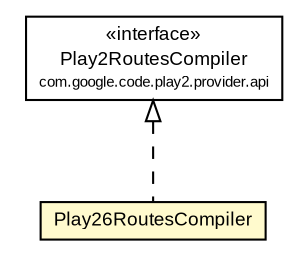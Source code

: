 #!/usr/local/bin/dot
#
# Class diagram 
# Generated by UMLGraph version R5_6-24-gf6e263 (http://www.umlgraph.org/)
#

digraph G {
	edge [fontname="arial",fontsize=10,labelfontname="arial",labelfontsize=10];
	node [fontname="arial",fontsize=10,shape=plaintext];
	nodesep=0.25;
	ranksep=0.5;
	// com.google.code.play2.provider.play26.Play26RoutesCompiler
	c430 [label=<<table title="com.google.code.play2.provider.play26.Play26RoutesCompiler" border="0" cellborder="1" cellspacing="0" cellpadding="2" port="p" bgcolor="lemonChiffon" href="./Play26RoutesCompiler.html">
		<tr><td><table border="0" cellspacing="0" cellpadding="1">
<tr><td align="center" balign="center"> Play26RoutesCompiler </td></tr>
		</table></td></tr>
		</table>>, URL="./Play26RoutesCompiler.html", fontname="arial", fontcolor="black", fontsize=9.0];
	//com.google.code.play2.provider.play26.Play26RoutesCompiler implements com.google.code.play2.provider.api.Play2RoutesCompiler
	c449:p -> c430:p [dir=back,arrowtail=empty,style=dashed];
	// com.google.code.play2.provider.api.Play2RoutesCompiler
	c449 [label=<<table title="com.google.code.play2.provider.api.Play2RoutesCompiler" border="0" cellborder="1" cellspacing="0" cellpadding="2" port="p">
		<tr><td><table border="0" cellspacing="0" cellpadding="1">
<tr><td align="center" balign="center"> &#171;interface&#187; </td></tr>
<tr><td align="center" balign="center"> Play2RoutesCompiler </td></tr>
<tr><td align="center" balign="center"><font point-size="7.0"> com.google.code.play2.provider.api </font></td></tr>
		</table></td></tr>
		</table>>, URL="null", fontname="arial", fontcolor="black", fontsize=9.0];
}

